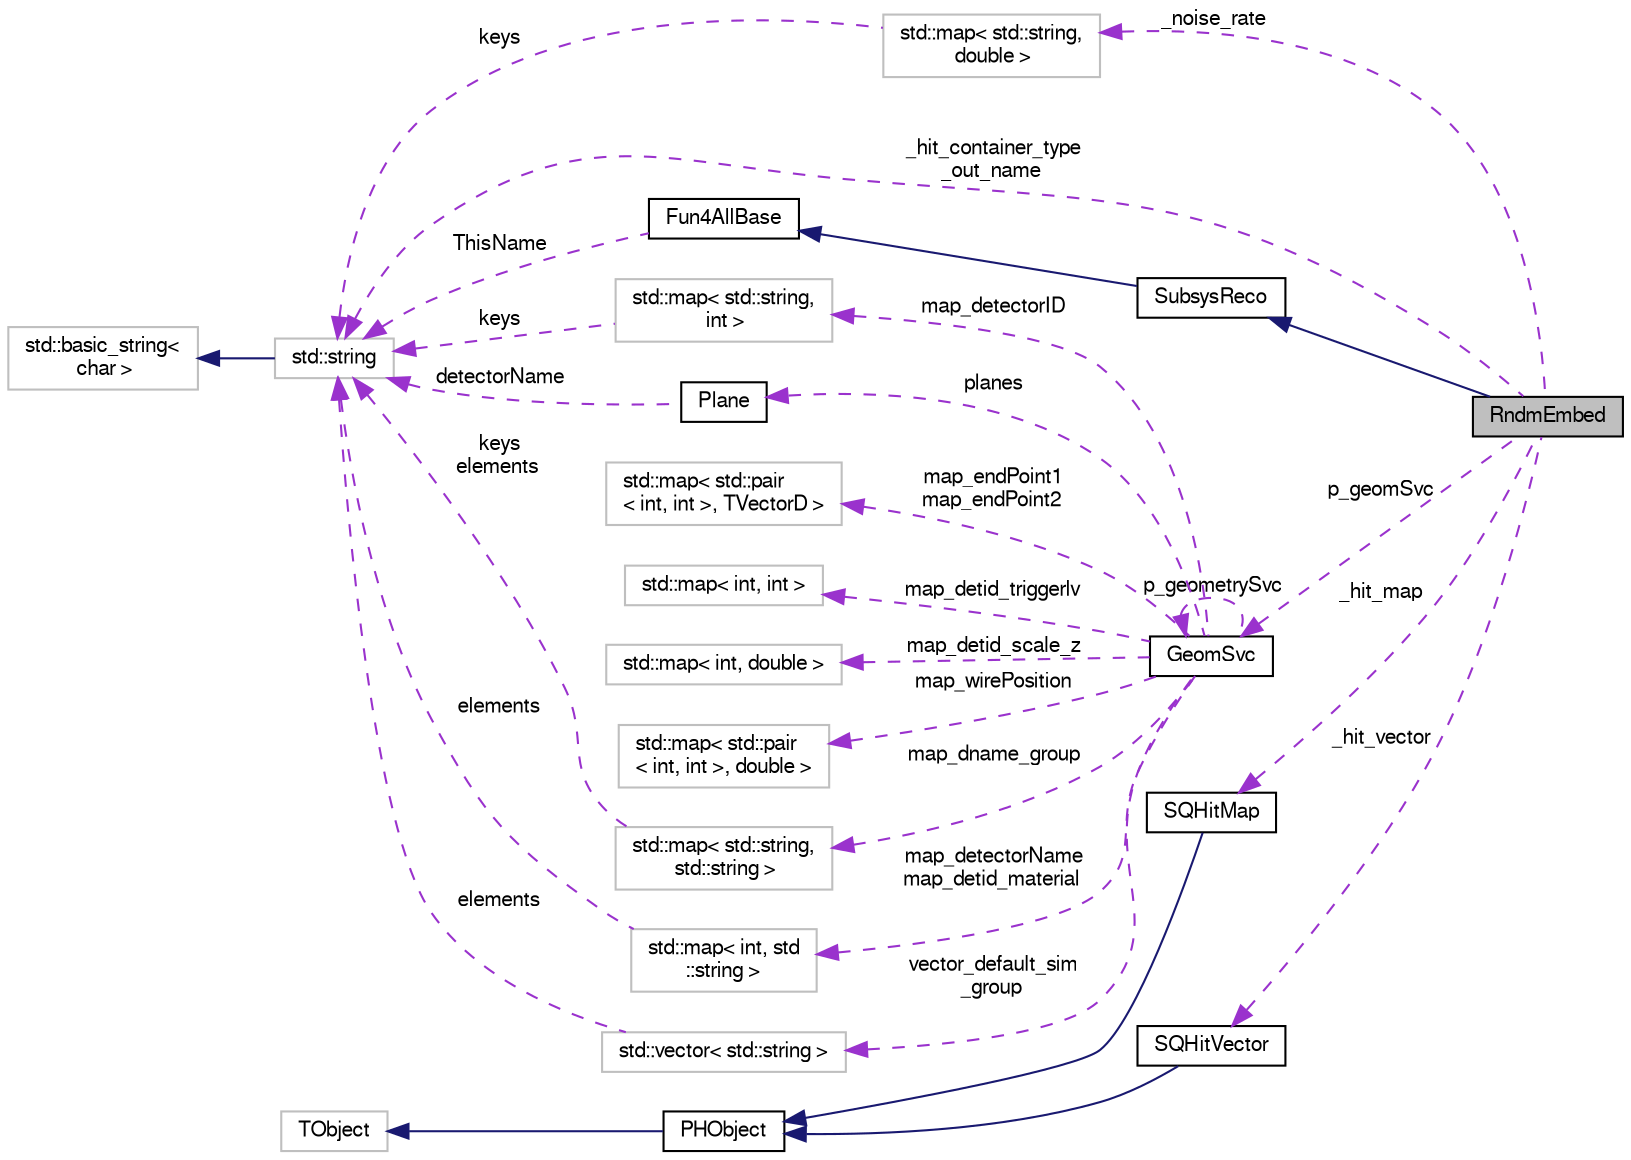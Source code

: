 digraph "RndmEmbed"
{
  bgcolor="transparent";
  edge [fontname="FreeSans",fontsize="10",labelfontname="FreeSans",labelfontsize="10"];
  node [fontname="FreeSans",fontsize="10",shape=record];
  rankdir="LR";
  Node1 [label="RndmEmbed",height=0.2,width=0.4,color="black", fillcolor="grey75", style="filled" fontcolor="black"];
  Node2 -> Node1 [dir="back",color="midnightblue",fontsize="10",style="solid",fontname="FreeSans"];
  Node2 [label="SubsysReco",height=0.2,width=0.4,color="black",URL="$d0/d32/classSubsysReco.html"];
  Node3 -> Node2 [dir="back",color="midnightblue",fontsize="10",style="solid",fontname="FreeSans"];
  Node3 [label="Fun4AllBase",height=0.2,width=0.4,color="black",URL="$d5/dec/classFun4AllBase.html"];
  Node4 -> Node3 [dir="back",color="darkorchid3",fontsize="10",style="dashed",label=" ThisName" ,fontname="FreeSans"];
  Node4 [label="std::string",height=0.2,width=0.4,color="grey75",tooltip="STL class. "];
  Node5 -> Node4 [dir="back",color="midnightblue",fontsize="10",style="solid",fontname="FreeSans"];
  Node5 [label="std::basic_string\<\l char \>",height=0.2,width=0.4,color="grey75",tooltip="STL class. "];
  Node6 -> Node1 [dir="back",color="darkorchid3",fontsize="10",style="dashed",label=" _hit_map" ,fontname="FreeSans"];
  Node6 [label="SQHitMap",height=0.2,width=0.4,color="black",URL="$d0/dac/classSQHitMap.html"];
  Node7 -> Node6 [dir="back",color="midnightblue",fontsize="10",style="solid",fontname="FreeSans"];
  Node7 [label="PHObject",height=0.2,width=0.4,color="black",URL="$d9/d24/classPHObject.html"];
  Node8 -> Node7 [dir="back",color="midnightblue",fontsize="10",style="solid",fontname="FreeSans"];
  Node8 [label="TObject",height=0.2,width=0.4,color="grey75"];
  Node9 -> Node1 [dir="back",color="darkorchid3",fontsize="10",style="dashed",label=" _hit_vector" ,fontname="FreeSans"];
  Node9 [label="SQHitVector",height=0.2,width=0.4,color="black",URL="$d9/dbc/classSQHitVector.html"];
  Node7 -> Node9 [dir="back",color="midnightblue",fontsize="10",style="solid",fontname="FreeSans"];
  Node10 -> Node1 [dir="back",color="darkorchid3",fontsize="10",style="dashed",label=" p_geomSvc" ,fontname="FreeSans"];
  Node10 [label="GeomSvc",height=0.2,width=0.4,color="black",URL="$d0/da0/classGeomSvc.html"];
  Node11 -> Node10 [dir="back",color="darkorchid3",fontsize="10",style="dashed",label=" map_detectorID" ,fontname="FreeSans"];
  Node11 [label="std::map\< std::string,\l int \>",height=0.2,width=0.4,color="grey75"];
  Node4 -> Node11 [dir="back",color="darkorchid3",fontsize="10",style="dashed",label=" keys" ,fontname="FreeSans"];
  Node12 -> Node10 [dir="back",color="darkorchid3",fontsize="10",style="dashed",label=" map_endPoint1\nmap_endPoint2" ,fontname="FreeSans"];
  Node12 [label="std::map\< std::pair\l\< int, int \>, TVectorD \>",height=0.2,width=0.4,color="grey75"];
  Node13 -> Node10 [dir="back",color="darkorchid3",fontsize="10",style="dashed",label=" map_detid_triggerlv" ,fontname="FreeSans"];
  Node13 [label="std::map\< int, int \>",height=0.2,width=0.4,color="grey75"];
  Node14 -> Node10 [dir="back",color="darkorchid3",fontsize="10",style="dashed",label=" map_detid_scale_z" ,fontname="FreeSans"];
  Node14 [label="std::map\< int, double \>",height=0.2,width=0.4,color="grey75"];
  Node15 -> Node10 [dir="back",color="darkorchid3",fontsize="10",style="dashed",label=" planes" ,fontname="FreeSans"];
  Node15 [label="Plane",height=0.2,width=0.4,color="black",URL="$dc/d90/classPlane.html"];
  Node4 -> Node15 [dir="back",color="darkorchid3",fontsize="10",style="dashed",label=" detectorName" ,fontname="FreeSans"];
  Node10 -> Node10 [dir="back",color="darkorchid3",fontsize="10",style="dashed",label=" p_geometrySvc" ,fontname="FreeSans"];
  Node16 -> Node10 [dir="back",color="darkorchid3",fontsize="10",style="dashed",label=" map_dname_group" ,fontname="FreeSans"];
  Node16 [label="std::map\< std::string,\l std::string \>",height=0.2,width=0.4,color="grey75"];
  Node4 -> Node16 [dir="back",color="darkorchid3",fontsize="10",style="dashed",label=" keys\nelements" ,fontname="FreeSans"];
  Node17 -> Node10 [dir="back",color="darkorchid3",fontsize="10",style="dashed",label=" map_wirePosition" ,fontname="FreeSans"];
  Node17 [label="std::map\< std::pair\l\< int, int \>, double \>",height=0.2,width=0.4,color="grey75"];
  Node18 -> Node10 [dir="back",color="darkorchid3",fontsize="10",style="dashed",label=" map_detectorName\nmap_detid_material" ,fontname="FreeSans"];
  Node18 [label="std::map\< int, std\l::string \>",height=0.2,width=0.4,color="grey75"];
  Node4 -> Node18 [dir="back",color="darkorchid3",fontsize="10",style="dashed",label=" elements" ,fontname="FreeSans"];
  Node19 -> Node10 [dir="back",color="darkorchid3",fontsize="10",style="dashed",label=" vector_default_sim\l_group" ,fontname="FreeSans"];
  Node19 [label="std::vector\< std::string \>",height=0.2,width=0.4,color="grey75"];
  Node4 -> Node19 [dir="back",color="darkorchid3",fontsize="10",style="dashed",label=" elements" ,fontname="FreeSans"];
  Node20 -> Node1 [dir="back",color="darkorchid3",fontsize="10",style="dashed",label=" _noise_rate" ,fontname="FreeSans"];
  Node20 [label="std::map\< std::string,\l double \>",height=0.2,width=0.4,color="grey75"];
  Node4 -> Node20 [dir="back",color="darkorchid3",fontsize="10",style="dashed",label=" keys" ,fontname="FreeSans"];
  Node4 -> Node1 [dir="back",color="darkorchid3",fontsize="10",style="dashed",label=" _hit_container_type\n_out_name" ,fontname="FreeSans"];
}
